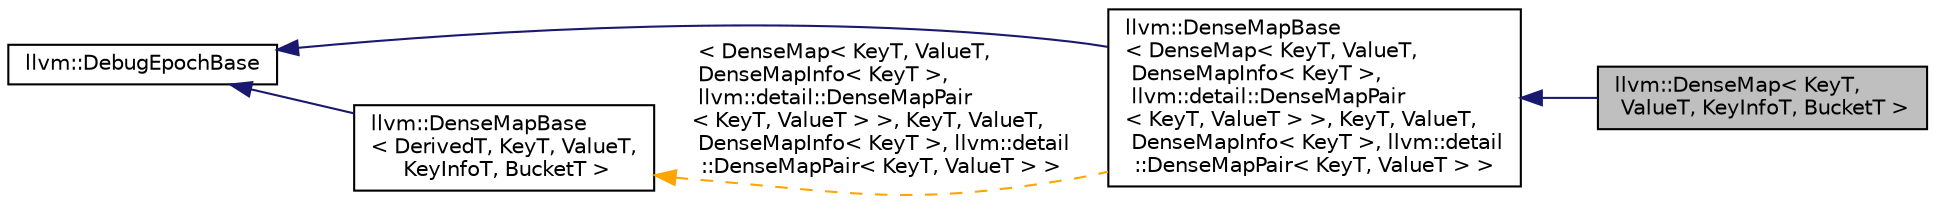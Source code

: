 digraph "llvm::DenseMap&lt; KeyT, ValueT, KeyInfoT, BucketT &gt;"
{
 // LATEX_PDF_SIZE
  bgcolor="transparent";
  edge [fontname="Helvetica",fontsize="10",labelfontname="Helvetica",labelfontsize="10"];
  node [fontname="Helvetica",fontsize="10",shape=record];
  rankdir="LR";
  Node1 [label="llvm::DenseMap\< KeyT,\l ValueT, KeyInfoT, BucketT \>",height=0.2,width=0.4,color="black", fillcolor="grey75", style="filled", fontcolor="black",tooltip=" "];
  Node2 -> Node1 [dir="back",color="midnightblue",fontsize="10",style="solid",fontname="Helvetica"];
  Node2 [label="llvm::DenseMapBase\l\< DenseMap\< KeyT, ValueT,\l DenseMapInfo\< KeyT \>,\l llvm::detail::DenseMapPair\l\< KeyT, ValueT \> \>, KeyT, ValueT,\l DenseMapInfo\< KeyT \>, llvm::detail\l::DenseMapPair\< KeyT, ValueT \> \>",height=0.2,width=0.4,color="black",URL="$classllvm_1_1DenseMapBase.html",tooltip=" "];
  Node3 -> Node2 [dir="back",color="midnightblue",fontsize="10",style="solid",fontname="Helvetica"];
  Node3 [label="llvm::DebugEpochBase",height=0.2,width=0.4,color="black",URL="$classllvm_1_1DebugEpochBase.html",tooltip="A base class for data structure classes wishing to make iterators (\"handles\") pointing into themselve..."];
  Node4 -> Node2 [dir="back",color="orange",fontsize="10",style="dashed",label=" \< DenseMap\< KeyT, ValueT,\l DenseMapInfo\< KeyT \>,\l llvm::detail::DenseMapPair\l\< KeyT, ValueT \> \>, KeyT, ValueT,\l DenseMapInfo\< KeyT \>, llvm::detail\l::DenseMapPair\< KeyT, ValueT \> \>" ,fontname="Helvetica"];
  Node4 [label="llvm::DenseMapBase\l\< DerivedT, KeyT, ValueT,\l KeyInfoT, BucketT \>",height=0.2,width=0.4,color="black",URL="$classllvm_1_1DenseMapBase.html",tooltip=" "];
  Node3 -> Node4 [dir="back",color="midnightblue",fontsize="10",style="solid",fontname="Helvetica"];
}
